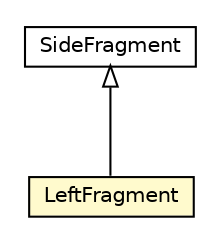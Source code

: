 #!/usr/local/bin/dot
#
# Class diagram 
# Generated by UMLGraph version 5.1 (http://www.umlgraph.org/)
#

digraph G {
	edge [fontname="Helvetica",fontsize=10,labelfontname="Helvetica",labelfontsize=10];
	node [fontname="Helvetica",fontsize=10,shape=plaintext];
	nodesep=0.25;
	ranksep=0.5;
	// uk.gov.nationalarchives.droid.signatureFile.SideFragment
	c2533 [label=<<table title="uk.gov.nationalarchives.droid.signatureFile.SideFragment" border="0" cellborder="1" cellspacing="0" cellpadding="2" port="p" href="./SideFragment.html">
		<tr><td><table border="0" cellspacing="0" cellpadding="1">
<tr><td align="center" balign="center"> SideFragment </td></tr>
		</table></td></tr>
		</table>>, fontname="Helvetica", fontcolor="black", fontsize=10.0];
	// uk.gov.nationalarchives.droid.signatureFile.LeftFragment
	c2537 [label=<<table title="uk.gov.nationalarchives.droid.signatureFile.LeftFragment" border="0" cellborder="1" cellspacing="0" cellpadding="2" port="p" bgcolor="lemonChiffon" href="./LeftFragment.html">
		<tr><td><table border="0" cellspacing="0" cellpadding="1">
<tr><td align="center" balign="center"> LeftFragment </td></tr>
		</table></td></tr>
		</table>>, fontname="Helvetica", fontcolor="black", fontsize=10.0];
	//uk.gov.nationalarchives.droid.signatureFile.LeftFragment extends uk.gov.nationalarchives.droid.signatureFile.SideFragment
	c2533:p -> c2537:p [dir=back,arrowtail=empty];
}

